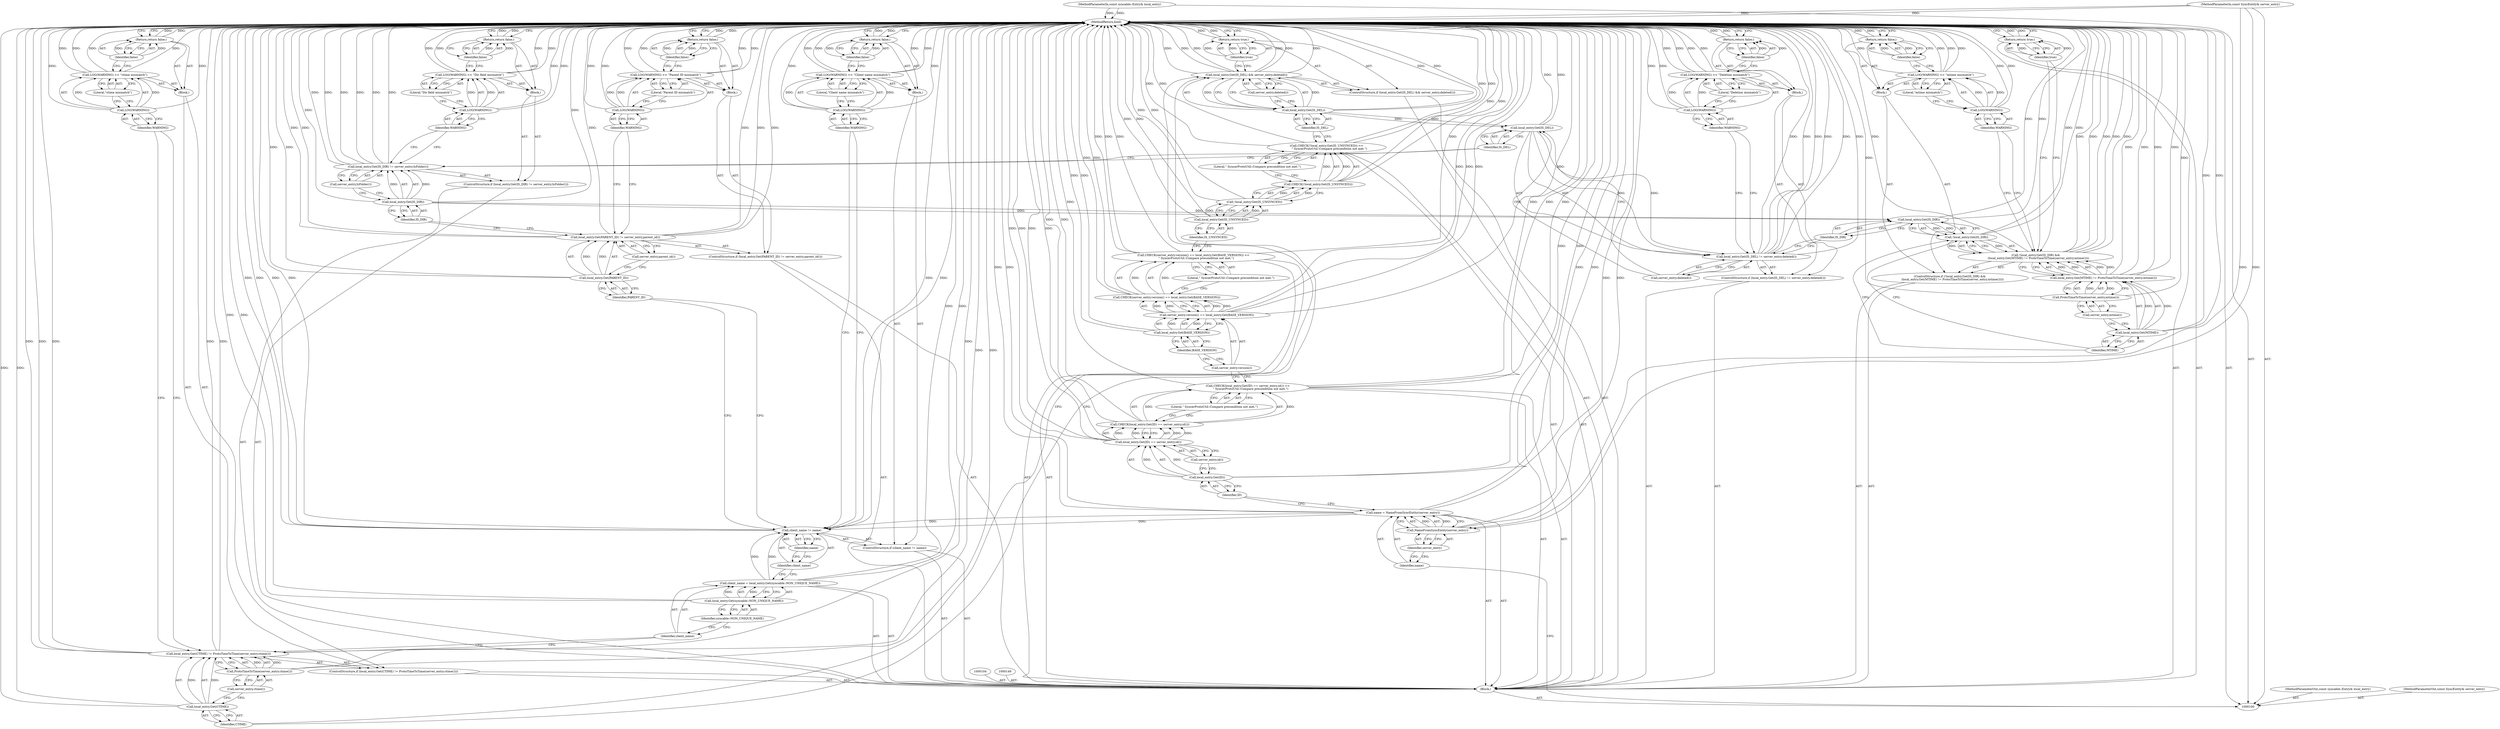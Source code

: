 digraph "1_Chrome_19190765882e272a6a2162c89acdb29110f7e3cf_2" {
"1000220" [label="(MethodReturn,bool)"];
"1000101" [label="(MethodParameterIn,const syncable::Entry& local_entry)"];
"1000300" [label="(MethodParameterOut,const syncable::Entry& local_entry)"];
"1000128" [label="(Literal,\" SyncerProtoUtil::Compare precondition not met.\")"];
"1000132" [label="(Identifier,IS_DEL)"];
"1000129" [label="(ControlStructure,if (local_entry.Get(IS_DEL) && server_entry.deleted()))"];
"1000133" [label="(Call,server_entry.deleted())"];
"1000130" [label="(Call,local_entry.Get(IS_DEL) && server_entry.deleted())"];
"1000131" [label="(Call,local_entry.Get(IS_DEL))"];
"1000135" [label="(Identifier,true)"];
"1000134" [label="(Return,return true;)"];
"1000136" [label="(ControlStructure,if (local_entry.Get(CTIME) != ProtoTimeToTime(server_entry.ctime())))"];
"1000139" [label="(Identifier,CTIME)"];
"1000140" [label="(Call,ProtoTimeToTime(server_entry.ctime()))"];
"1000141" [label="(Call,server_entry.ctime())"];
"1000137" [label="(Call,local_entry.Get(CTIME) != ProtoTimeToTime(server_entry.ctime()))"];
"1000138" [label="(Call,local_entry.Get(CTIME))"];
"1000142" [label="(Block,)"];
"1000146" [label="(Literal,\"ctime mismatch\")"];
"1000143" [label="(Call,LOG(WARNING) << \"ctime mismatch\")"];
"1000144" [label="(Call,LOG(WARNING))"];
"1000145" [label="(Identifier,WARNING)"];
"1000148" [label="(Identifier,false)"];
"1000147" [label="(Return,return false;)"];
"1000152" [label="(Call,local_entry.Get(syncable::NON_UNIQUE_NAME))"];
"1000153" [label="(Identifier,syncable::NON_UNIQUE_NAME)"];
"1000150" [label="(Call,client_name = local_entry.Get(syncable::NON_UNIQUE_NAME))"];
"1000151" [label="(Identifier,client_name)"];
"1000102" [label="(MethodParameterIn,const SyncEntity& server_entry)"];
"1000301" [label="(MethodParameterOut,const SyncEntity& server_entry)"];
"1000103" [label="(Block,)"];
"1000154" [label="(ControlStructure,if (client_name != name))"];
"1000157" [label="(Identifier,name)"];
"1000158" [label="(Block,)"];
"1000155" [label="(Call,client_name != name)"];
"1000156" [label="(Identifier,client_name)"];
"1000162" [label="(Literal,\"Client name mismatch\")"];
"1000159" [label="(Call,LOG(WARNING) << \"Client name mismatch\")"];
"1000160" [label="(Call,LOG(WARNING))"];
"1000161" [label="(Identifier,WARNING)"];
"1000164" [label="(Identifier,false)"];
"1000163" [label="(Return,return false;)"];
"1000165" [label="(ControlStructure,if (local_entry.Get(PARENT_ID) != server_entry.parent_id()))"];
"1000168" [label="(Identifier,PARENT_ID)"];
"1000169" [label="(Call,server_entry.parent_id())"];
"1000166" [label="(Call,local_entry.Get(PARENT_ID) != server_entry.parent_id())"];
"1000167" [label="(Call,local_entry.Get(PARENT_ID))"];
"1000170" [label="(Block,)"];
"1000174" [label="(Literal,\"Parent ID mismatch\")"];
"1000171" [label="(Call,LOG(WARNING) << \"Parent ID mismatch\")"];
"1000172" [label="(Call,LOG(WARNING))"];
"1000173" [label="(Identifier,WARNING)"];
"1000176" [label="(Identifier,false)"];
"1000175" [label="(Return,return false;)"];
"1000177" [label="(ControlStructure,if (local_entry.Get(IS_DIR) != server_entry.IsFolder()))"];
"1000180" [label="(Identifier,IS_DIR)"];
"1000181" [label="(Call,server_entry.IsFolder())"];
"1000182" [label="(Block,)"];
"1000178" [label="(Call,local_entry.Get(IS_DIR) != server_entry.IsFolder())"];
"1000179" [label="(Call,local_entry.Get(IS_DIR))"];
"1000186" [label="(Literal,\"Dir field mismatch\")"];
"1000183" [label="(Call,LOG(WARNING) << \"Dir field mismatch\")"];
"1000184" [label="(Call,LOG(WARNING))"];
"1000185" [label="(Identifier,WARNING)"];
"1000105" [label="(Call,name = NameFromSyncEntity(server_entry))"];
"1000106" [label="(Identifier,name)"];
"1000107" [label="(Call,NameFromSyncEntity(server_entry))"];
"1000108" [label="(Identifier,server_entry)"];
"1000188" [label="(Identifier,false)"];
"1000187" [label="(Return,return false;)"];
"1000189" [label="(ControlStructure,if (local_entry.Get(IS_DEL) != server_entry.deleted()))"];
"1000192" [label="(Identifier,IS_DEL)"];
"1000193" [label="(Call,server_entry.deleted())"];
"1000194" [label="(Block,)"];
"1000190" [label="(Call,local_entry.Get(IS_DEL) != server_entry.deleted())"];
"1000191" [label="(Call,local_entry.Get(IS_DEL))"];
"1000198" [label="(Literal,\"Deletion mismatch\")"];
"1000195" [label="(Call,LOG(WARNING) << \"Deletion mismatch\")"];
"1000196" [label="(Call,LOG(WARNING))"];
"1000197" [label="(Identifier,WARNING)"];
"1000200" [label="(Identifier,false)"];
"1000199" [label="(Return,return false;)"];
"1000205" [label="(Identifier,IS_DIR)"];
"1000201" [label="(ControlStructure,if (!local_entry.Get(IS_DIR) &&\n      (local_entry.Get(MTIME) != ProtoTimeToTime(server_entry.mtime()))))"];
"1000202" [label="(Call,!local_entry.Get(IS_DIR) &&\n      (local_entry.Get(MTIME) != ProtoTimeToTime(server_entry.mtime())))"];
"1000203" [label="(Call,!local_entry.Get(IS_DIR))"];
"1000204" [label="(Call,local_entry.Get(IS_DIR))"];
"1000208" [label="(Identifier,MTIME)"];
"1000209" [label="(Call,ProtoTimeToTime(server_entry.mtime()))"];
"1000210" [label="(Call,server_entry.mtime())"];
"1000206" [label="(Call,local_entry.Get(MTIME) != ProtoTimeToTime(server_entry.mtime()))"];
"1000207" [label="(Call,local_entry.Get(MTIME))"];
"1000211" [label="(Block,)"];
"1000215" [label="(Literal,\"mtime mismatch\")"];
"1000212" [label="(Call,LOG(WARNING) << \"mtime mismatch\")"];
"1000213" [label="(Call,LOG(WARNING))"];
"1000214" [label="(Identifier,WARNING)"];
"1000217" [label="(Identifier,false)"];
"1000216" [label="(Return,return false;)"];
"1000218" [label="(Return,return true;)"];
"1000219" [label="(Identifier,true)"];
"1000109" [label="(Call,CHECK(local_entry.Get(ID) == server_entry.id()) <<\n      \" SyncerProtoUtil::Compare precondition not met.\")"];
"1000110" [label="(Call,CHECK(local_entry.Get(ID) == server_entry.id()))"];
"1000113" [label="(Identifier,ID)"];
"1000114" [label="(Call,server_entry.id())"];
"1000111" [label="(Call,local_entry.Get(ID) == server_entry.id())"];
"1000112" [label="(Call,local_entry.Get(ID))"];
"1000115" [label="(Literal,\" SyncerProtoUtil::Compare precondition not met.\")"];
"1000116" [label="(Call,CHECK(server_entry.version() == local_entry.Get(BASE_VERSION)) <<\n      \" SyncerProtoUtil::Compare precondition not met.\")"];
"1000117" [label="(Call,CHECK(server_entry.version() == local_entry.Get(BASE_VERSION)))"];
"1000120" [label="(Call,local_entry.Get(BASE_VERSION))"];
"1000121" [label="(Identifier,BASE_VERSION)"];
"1000118" [label="(Call,server_entry.version() == local_entry.Get(BASE_VERSION))"];
"1000119" [label="(Call,server_entry.version())"];
"1000122" [label="(Literal,\" SyncerProtoUtil::Compare precondition not met.\")"];
"1000123" [label="(Call,CHECK(!local_entry.Get(IS_UNSYNCED)) <<\n      \" SyncerProtoUtil::Compare precondition not met.\")"];
"1000124" [label="(Call,CHECK(!local_entry.Get(IS_UNSYNCED)))"];
"1000127" [label="(Identifier,IS_UNSYNCED)"];
"1000125" [label="(Call,!local_entry.Get(IS_UNSYNCED))"];
"1000126" [label="(Call,local_entry.Get(IS_UNSYNCED))"];
"1000220" -> "1000100"  [label="AST: "];
"1000220" -> "1000134"  [label="CFG: "];
"1000220" -> "1000147"  [label="CFG: "];
"1000220" -> "1000163"  [label="CFG: "];
"1000220" -> "1000175"  [label="CFG: "];
"1000220" -> "1000187"  [label="CFG: "];
"1000220" -> "1000199"  [label="CFG: "];
"1000220" -> "1000216"  [label="CFG: "];
"1000220" -> "1000218"  [label="CFG: "];
"1000187" -> "1000220"  [label="DDG: "];
"1000147" -> "1000220"  [label="DDG: "];
"1000218" -> "1000220"  [label="DDG: "];
"1000216" -> "1000220"  [label="DDG: "];
"1000175" -> "1000220"  [label="DDG: "];
"1000163" -> "1000220"  [label="DDG: "];
"1000171" -> "1000220"  [label="DDG: "];
"1000171" -> "1000220"  [label="DDG: "];
"1000124" -> "1000220"  [label="DDG: "];
"1000184" -> "1000220"  [label="DDG: "];
"1000155" -> "1000220"  [label="DDG: "];
"1000155" -> "1000220"  [label="DDG: "];
"1000155" -> "1000220"  [label="DDG: "];
"1000178" -> "1000220"  [label="DDG: "];
"1000178" -> "1000220"  [label="DDG: "];
"1000178" -> "1000220"  [label="DDG: "];
"1000207" -> "1000220"  [label="DDG: "];
"1000117" -> "1000220"  [label="DDG: "];
"1000212" -> "1000220"  [label="DDG: "];
"1000212" -> "1000220"  [label="DDG: "];
"1000196" -> "1000220"  [label="DDG: "];
"1000195" -> "1000220"  [label="DDG: "];
"1000195" -> "1000220"  [label="DDG: "];
"1000159" -> "1000220"  [label="DDG: "];
"1000159" -> "1000220"  [label="DDG: "];
"1000116" -> "1000220"  [label="DDG: "];
"1000116" -> "1000220"  [label="DDG: "];
"1000167" -> "1000220"  [label="DDG: "];
"1000130" -> "1000220"  [label="DDG: "];
"1000130" -> "1000220"  [label="DDG: "];
"1000130" -> "1000220"  [label="DDG: "];
"1000125" -> "1000220"  [label="DDG: "];
"1000107" -> "1000220"  [label="DDG: "];
"1000206" -> "1000220"  [label="DDG: "];
"1000206" -> "1000220"  [label="DDG: "];
"1000209" -> "1000220"  [label="DDG: "];
"1000105" -> "1000220"  [label="DDG: "];
"1000105" -> "1000220"  [label="DDG: "];
"1000166" -> "1000220"  [label="DDG: "];
"1000166" -> "1000220"  [label="DDG: "];
"1000166" -> "1000220"  [label="DDG: "];
"1000190" -> "1000220"  [label="DDG: "];
"1000190" -> "1000220"  [label="DDG: "];
"1000190" -> "1000220"  [label="DDG: "];
"1000111" -> "1000220"  [label="DDG: "];
"1000111" -> "1000220"  [label="DDG: "];
"1000213" -> "1000220"  [label="DDG: "];
"1000202" -> "1000220"  [label="DDG: "];
"1000202" -> "1000220"  [label="DDG: "];
"1000202" -> "1000220"  [label="DDG: "];
"1000123" -> "1000220"  [label="DDG: "];
"1000123" -> "1000220"  [label="DDG: "];
"1000131" -> "1000220"  [label="DDG: "];
"1000140" -> "1000220"  [label="DDG: "];
"1000138" -> "1000220"  [label="DDG: "];
"1000137" -> "1000220"  [label="DDG: "];
"1000137" -> "1000220"  [label="DDG: "];
"1000137" -> "1000220"  [label="DDG: "];
"1000183" -> "1000220"  [label="DDG: "];
"1000183" -> "1000220"  [label="DDG: "];
"1000150" -> "1000220"  [label="DDG: "];
"1000143" -> "1000220"  [label="DDG: "];
"1000143" -> "1000220"  [label="DDG: "];
"1000120" -> "1000220"  [label="DDG: "];
"1000179" -> "1000220"  [label="DDG: "];
"1000126" -> "1000220"  [label="DDG: "];
"1000152" -> "1000220"  [label="DDG: "];
"1000102" -> "1000220"  [label="DDG: "];
"1000112" -> "1000220"  [label="DDG: "];
"1000101" -> "1000220"  [label="DDG: "];
"1000109" -> "1000220"  [label="DDG: "];
"1000109" -> "1000220"  [label="DDG: "];
"1000118" -> "1000220"  [label="DDG: "];
"1000118" -> "1000220"  [label="DDG: "];
"1000172" -> "1000220"  [label="DDG: "];
"1000144" -> "1000220"  [label="DDG: "];
"1000204" -> "1000220"  [label="DDG: "];
"1000191" -> "1000220"  [label="DDG: "];
"1000110" -> "1000220"  [label="DDG: "];
"1000160" -> "1000220"  [label="DDG: "];
"1000203" -> "1000220"  [label="DDG: "];
"1000199" -> "1000220"  [label="DDG: "];
"1000134" -> "1000220"  [label="DDG: "];
"1000101" -> "1000100"  [label="AST: "];
"1000101" -> "1000220"  [label="DDG: "];
"1000300" -> "1000100"  [label="AST: "];
"1000128" -> "1000123"  [label="AST: "];
"1000128" -> "1000124"  [label="CFG: "];
"1000123" -> "1000128"  [label="CFG: "];
"1000132" -> "1000131"  [label="AST: "];
"1000132" -> "1000123"  [label="CFG: "];
"1000131" -> "1000132"  [label="CFG: "];
"1000129" -> "1000103"  [label="AST: "];
"1000130" -> "1000129"  [label="AST: "];
"1000134" -> "1000129"  [label="AST: "];
"1000133" -> "1000130"  [label="AST: "];
"1000133" -> "1000131"  [label="CFG: "];
"1000130" -> "1000133"  [label="CFG: "];
"1000130" -> "1000129"  [label="AST: "];
"1000130" -> "1000131"  [label="CFG: "];
"1000130" -> "1000133"  [label="CFG: "];
"1000131" -> "1000130"  [label="AST: "];
"1000133" -> "1000130"  [label="AST: "];
"1000135" -> "1000130"  [label="CFG: "];
"1000139" -> "1000130"  [label="CFG: "];
"1000130" -> "1000220"  [label="DDG: "];
"1000130" -> "1000220"  [label="DDG: "];
"1000130" -> "1000220"  [label="DDG: "];
"1000131" -> "1000130"  [label="DDG: "];
"1000131" -> "1000130"  [label="AST: "];
"1000131" -> "1000132"  [label="CFG: "];
"1000132" -> "1000131"  [label="AST: "];
"1000133" -> "1000131"  [label="CFG: "];
"1000130" -> "1000131"  [label="CFG: "];
"1000131" -> "1000220"  [label="DDG: "];
"1000131" -> "1000130"  [label="DDG: "];
"1000131" -> "1000191"  [label="DDG: "];
"1000135" -> "1000134"  [label="AST: "];
"1000135" -> "1000130"  [label="CFG: "];
"1000134" -> "1000135"  [label="CFG: "];
"1000135" -> "1000134"  [label="DDG: "];
"1000134" -> "1000129"  [label="AST: "];
"1000134" -> "1000135"  [label="CFG: "];
"1000135" -> "1000134"  [label="AST: "];
"1000220" -> "1000134"  [label="CFG: "];
"1000134" -> "1000220"  [label="DDG: "];
"1000135" -> "1000134"  [label="DDG: "];
"1000136" -> "1000103"  [label="AST: "];
"1000137" -> "1000136"  [label="AST: "];
"1000142" -> "1000136"  [label="AST: "];
"1000139" -> "1000138"  [label="AST: "];
"1000139" -> "1000130"  [label="CFG: "];
"1000138" -> "1000139"  [label="CFG: "];
"1000140" -> "1000137"  [label="AST: "];
"1000140" -> "1000141"  [label="CFG: "];
"1000141" -> "1000140"  [label="AST: "];
"1000137" -> "1000140"  [label="CFG: "];
"1000140" -> "1000220"  [label="DDG: "];
"1000140" -> "1000137"  [label="DDG: "];
"1000141" -> "1000140"  [label="AST: "];
"1000141" -> "1000138"  [label="CFG: "];
"1000140" -> "1000141"  [label="CFG: "];
"1000137" -> "1000136"  [label="AST: "];
"1000137" -> "1000140"  [label="CFG: "];
"1000138" -> "1000137"  [label="AST: "];
"1000140" -> "1000137"  [label="AST: "];
"1000145" -> "1000137"  [label="CFG: "];
"1000151" -> "1000137"  [label="CFG: "];
"1000137" -> "1000220"  [label="DDG: "];
"1000137" -> "1000220"  [label="DDG: "];
"1000137" -> "1000220"  [label="DDG: "];
"1000138" -> "1000137"  [label="DDG: "];
"1000140" -> "1000137"  [label="DDG: "];
"1000138" -> "1000137"  [label="AST: "];
"1000138" -> "1000139"  [label="CFG: "];
"1000139" -> "1000138"  [label="AST: "];
"1000141" -> "1000138"  [label="CFG: "];
"1000138" -> "1000220"  [label="DDG: "];
"1000138" -> "1000137"  [label="DDG: "];
"1000142" -> "1000136"  [label="AST: "];
"1000143" -> "1000142"  [label="AST: "];
"1000147" -> "1000142"  [label="AST: "];
"1000146" -> "1000143"  [label="AST: "];
"1000146" -> "1000144"  [label="CFG: "];
"1000143" -> "1000146"  [label="CFG: "];
"1000143" -> "1000142"  [label="AST: "];
"1000143" -> "1000146"  [label="CFG: "];
"1000144" -> "1000143"  [label="AST: "];
"1000146" -> "1000143"  [label="AST: "];
"1000148" -> "1000143"  [label="CFG: "];
"1000143" -> "1000220"  [label="DDG: "];
"1000143" -> "1000220"  [label="DDG: "];
"1000144" -> "1000143"  [label="DDG: "];
"1000144" -> "1000143"  [label="AST: "];
"1000144" -> "1000145"  [label="CFG: "];
"1000145" -> "1000144"  [label="AST: "];
"1000146" -> "1000144"  [label="CFG: "];
"1000144" -> "1000220"  [label="DDG: "];
"1000144" -> "1000143"  [label="DDG: "];
"1000145" -> "1000144"  [label="AST: "];
"1000145" -> "1000137"  [label="CFG: "];
"1000144" -> "1000145"  [label="CFG: "];
"1000148" -> "1000147"  [label="AST: "];
"1000148" -> "1000143"  [label="CFG: "];
"1000147" -> "1000148"  [label="CFG: "];
"1000148" -> "1000147"  [label="DDG: "];
"1000147" -> "1000142"  [label="AST: "];
"1000147" -> "1000148"  [label="CFG: "];
"1000148" -> "1000147"  [label="AST: "];
"1000220" -> "1000147"  [label="CFG: "];
"1000147" -> "1000220"  [label="DDG: "];
"1000148" -> "1000147"  [label="DDG: "];
"1000152" -> "1000150"  [label="AST: "];
"1000152" -> "1000153"  [label="CFG: "];
"1000153" -> "1000152"  [label="AST: "];
"1000150" -> "1000152"  [label="CFG: "];
"1000152" -> "1000220"  [label="DDG: "];
"1000152" -> "1000150"  [label="DDG: "];
"1000153" -> "1000152"  [label="AST: "];
"1000153" -> "1000151"  [label="CFG: "];
"1000152" -> "1000153"  [label="CFG: "];
"1000150" -> "1000103"  [label="AST: "];
"1000150" -> "1000152"  [label="CFG: "];
"1000151" -> "1000150"  [label="AST: "];
"1000152" -> "1000150"  [label="AST: "];
"1000156" -> "1000150"  [label="CFG: "];
"1000150" -> "1000220"  [label="DDG: "];
"1000152" -> "1000150"  [label="DDG: "];
"1000150" -> "1000155"  [label="DDG: "];
"1000151" -> "1000150"  [label="AST: "];
"1000151" -> "1000137"  [label="CFG: "];
"1000153" -> "1000151"  [label="CFG: "];
"1000102" -> "1000100"  [label="AST: "];
"1000102" -> "1000220"  [label="DDG: "];
"1000102" -> "1000107"  [label="DDG: "];
"1000301" -> "1000100"  [label="AST: "];
"1000103" -> "1000100"  [label="AST: "];
"1000104" -> "1000103"  [label="AST: "];
"1000105" -> "1000103"  [label="AST: "];
"1000109" -> "1000103"  [label="AST: "];
"1000116" -> "1000103"  [label="AST: "];
"1000123" -> "1000103"  [label="AST: "];
"1000129" -> "1000103"  [label="AST: "];
"1000136" -> "1000103"  [label="AST: "];
"1000149" -> "1000103"  [label="AST: "];
"1000150" -> "1000103"  [label="AST: "];
"1000154" -> "1000103"  [label="AST: "];
"1000165" -> "1000103"  [label="AST: "];
"1000177" -> "1000103"  [label="AST: "];
"1000189" -> "1000103"  [label="AST: "];
"1000201" -> "1000103"  [label="AST: "];
"1000218" -> "1000103"  [label="AST: "];
"1000154" -> "1000103"  [label="AST: "];
"1000155" -> "1000154"  [label="AST: "];
"1000158" -> "1000154"  [label="AST: "];
"1000157" -> "1000155"  [label="AST: "];
"1000157" -> "1000156"  [label="CFG: "];
"1000155" -> "1000157"  [label="CFG: "];
"1000158" -> "1000154"  [label="AST: "];
"1000159" -> "1000158"  [label="AST: "];
"1000163" -> "1000158"  [label="AST: "];
"1000155" -> "1000154"  [label="AST: "];
"1000155" -> "1000157"  [label="CFG: "];
"1000156" -> "1000155"  [label="AST: "];
"1000157" -> "1000155"  [label="AST: "];
"1000161" -> "1000155"  [label="CFG: "];
"1000168" -> "1000155"  [label="CFG: "];
"1000155" -> "1000220"  [label="DDG: "];
"1000155" -> "1000220"  [label="DDG: "];
"1000155" -> "1000220"  [label="DDG: "];
"1000150" -> "1000155"  [label="DDG: "];
"1000105" -> "1000155"  [label="DDG: "];
"1000156" -> "1000155"  [label="AST: "];
"1000156" -> "1000150"  [label="CFG: "];
"1000157" -> "1000156"  [label="CFG: "];
"1000162" -> "1000159"  [label="AST: "];
"1000162" -> "1000160"  [label="CFG: "];
"1000159" -> "1000162"  [label="CFG: "];
"1000159" -> "1000158"  [label="AST: "];
"1000159" -> "1000162"  [label="CFG: "];
"1000160" -> "1000159"  [label="AST: "];
"1000162" -> "1000159"  [label="AST: "];
"1000164" -> "1000159"  [label="CFG: "];
"1000159" -> "1000220"  [label="DDG: "];
"1000159" -> "1000220"  [label="DDG: "];
"1000160" -> "1000159"  [label="DDG: "];
"1000160" -> "1000159"  [label="AST: "];
"1000160" -> "1000161"  [label="CFG: "];
"1000161" -> "1000160"  [label="AST: "];
"1000162" -> "1000160"  [label="CFG: "];
"1000160" -> "1000220"  [label="DDG: "];
"1000160" -> "1000159"  [label="DDG: "];
"1000161" -> "1000160"  [label="AST: "];
"1000161" -> "1000155"  [label="CFG: "];
"1000160" -> "1000161"  [label="CFG: "];
"1000164" -> "1000163"  [label="AST: "];
"1000164" -> "1000159"  [label="CFG: "];
"1000163" -> "1000164"  [label="CFG: "];
"1000164" -> "1000163"  [label="DDG: "];
"1000163" -> "1000158"  [label="AST: "];
"1000163" -> "1000164"  [label="CFG: "];
"1000164" -> "1000163"  [label="AST: "];
"1000220" -> "1000163"  [label="CFG: "];
"1000163" -> "1000220"  [label="DDG: "];
"1000164" -> "1000163"  [label="DDG: "];
"1000165" -> "1000103"  [label="AST: "];
"1000166" -> "1000165"  [label="AST: "];
"1000170" -> "1000165"  [label="AST: "];
"1000168" -> "1000167"  [label="AST: "];
"1000168" -> "1000155"  [label="CFG: "];
"1000167" -> "1000168"  [label="CFG: "];
"1000169" -> "1000166"  [label="AST: "];
"1000169" -> "1000167"  [label="CFG: "];
"1000166" -> "1000169"  [label="CFG: "];
"1000166" -> "1000165"  [label="AST: "];
"1000166" -> "1000169"  [label="CFG: "];
"1000167" -> "1000166"  [label="AST: "];
"1000169" -> "1000166"  [label="AST: "];
"1000173" -> "1000166"  [label="CFG: "];
"1000180" -> "1000166"  [label="CFG: "];
"1000166" -> "1000220"  [label="DDG: "];
"1000166" -> "1000220"  [label="DDG: "];
"1000166" -> "1000220"  [label="DDG: "];
"1000167" -> "1000166"  [label="DDG: "];
"1000167" -> "1000166"  [label="AST: "];
"1000167" -> "1000168"  [label="CFG: "];
"1000168" -> "1000167"  [label="AST: "];
"1000169" -> "1000167"  [label="CFG: "];
"1000167" -> "1000220"  [label="DDG: "];
"1000167" -> "1000166"  [label="DDG: "];
"1000170" -> "1000165"  [label="AST: "];
"1000171" -> "1000170"  [label="AST: "];
"1000175" -> "1000170"  [label="AST: "];
"1000174" -> "1000171"  [label="AST: "];
"1000174" -> "1000172"  [label="CFG: "];
"1000171" -> "1000174"  [label="CFG: "];
"1000171" -> "1000170"  [label="AST: "];
"1000171" -> "1000174"  [label="CFG: "];
"1000172" -> "1000171"  [label="AST: "];
"1000174" -> "1000171"  [label="AST: "];
"1000176" -> "1000171"  [label="CFG: "];
"1000171" -> "1000220"  [label="DDG: "];
"1000171" -> "1000220"  [label="DDG: "];
"1000172" -> "1000171"  [label="DDG: "];
"1000172" -> "1000171"  [label="AST: "];
"1000172" -> "1000173"  [label="CFG: "];
"1000173" -> "1000172"  [label="AST: "];
"1000174" -> "1000172"  [label="CFG: "];
"1000172" -> "1000220"  [label="DDG: "];
"1000172" -> "1000171"  [label="DDG: "];
"1000173" -> "1000172"  [label="AST: "];
"1000173" -> "1000166"  [label="CFG: "];
"1000172" -> "1000173"  [label="CFG: "];
"1000176" -> "1000175"  [label="AST: "];
"1000176" -> "1000171"  [label="CFG: "];
"1000175" -> "1000176"  [label="CFG: "];
"1000176" -> "1000175"  [label="DDG: "];
"1000175" -> "1000170"  [label="AST: "];
"1000175" -> "1000176"  [label="CFG: "];
"1000176" -> "1000175"  [label="AST: "];
"1000220" -> "1000175"  [label="CFG: "];
"1000175" -> "1000220"  [label="DDG: "];
"1000176" -> "1000175"  [label="DDG: "];
"1000177" -> "1000103"  [label="AST: "];
"1000178" -> "1000177"  [label="AST: "];
"1000182" -> "1000177"  [label="AST: "];
"1000180" -> "1000179"  [label="AST: "];
"1000180" -> "1000166"  [label="CFG: "];
"1000179" -> "1000180"  [label="CFG: "];
"1000181" -> "1000178"  [label="AST: "];
"1000181" -> "1000179"  [label="CFG: "];
"1000178" -> "1000181"  [label="CFG: "];
"1000182" -> "1000177"  [label="AST: "];
"1000183" -> "1000182"  [label="AST: "];
"1000187" -> "1000182"  [label="AST: "];
"1000178" -> "1000177"  [label="AST: "];
"1000178" -> "1000181"  [label="CFG: "];
"1000179" -> "1000178"  [label="AST: "];
"1000181" -> "1000178"  [label="AST: "];
"1000185" -> "1000178"  [label="CFG: "];
"1000192" -> "1000178"  [label="CFG: "];
"1000178" -> "1000220"  [label="DDG: "];
"1000178" -> "1000220"  [label="DDG: "];
"1000178" -> "1000220"  [label="DDG: "];
"1000179" -> "1000178"  [label="DDG: "];
"1000179" -> "1000178"  [label="AST: "];
"1000179" -> "1000180"  [label="CFG: "];
"1000180" -> "1000179"  [label="AST: "];
"1000181" -> "1000179"  [label="CFG: "];
"1000179" -> "1000220"  [label="DDG: "];
"1000179" -> "1000178"  [label="DDG: "];
"1000179" -> "1000204"  [label="DDG: "];
"1000186" -> "1000183"  [label="AST: "];
"1000186" -> "1000184"  [label="CFG: "];
"1000183" -> "1000186"  [label="CFG: "];
"1000183" -> "1000182"  [label="AST: "];
"1000183" -> "1000186"  [label="CFG: "];
"1000184" -> "1000183"  [label="AST: "];
"1000186" -> "1000183"  [label="AST: "];
"1000188" -> "1000183"  [label="CFG: "];
"1000183" -> "1000220"  [label="DDG: "];
"1000183" -> "1000220"  [label="DDG: "];
"1000184" -> "1000183"  [label="DDG: "];
"1000184" -> "1000183"  [label="AST: "];
"1000184" -> "1000185"  [label="CFG: "];
"1000185" -> "1000184"  [label="AST: "];
"1000186" -> "1000184"  [label="CFG: "];
"1000184" -> "1000220"  [label="DDG: "];
"1000184" -> "1000183"  [label="DDG: "];
"1000185" -> "1000184"  [label="AST: "];
"1000185" -> "1000178"  [label="CFG: "];
"1000184" -> "1000185"  [label="CFG: "];
"1000105" -> "1000103"  [label="AST: "];
"1000105" -> "1000107"  [label="CFG: "];
"1000106" -> "1000105"  [label="AST: "];
"1000107" -> "1000105"  [label="AST: "];
"1000113" -> "1000105"  [label="CFG: "];
"1000105" -> "1000220"  [label="DDG: "];
"1000105" -> "1000220"  [label="DDG: "];
"1000107" -> "1000105"  [label="DDG: "];
"1000105" -> "1000155"  [label="DDG: "];
"1000106" -> "1000105"  [label="AST: "];
"1000106" -> "1000100"  [label="CFG: "];
"1000108" -> "1000106"  [label="CFG: "];
"1000107" -> "1000105"  [label="AST: "];
"1000107" -> "1000108"  [label="CFG: "];
"1000108" -> "1000107"  [label="AST: "];
"1000105" -> "1000107"  [label="CFG: "];
"1000107" -> "1000220"  [label="DDG: "];
"1000107" -> "1000105"  [label="DDG: "];
"1000102" -> "1000107"  [label="DDG: "];
"1000108" -> "1000107"  [label="AST: "];
"1000108" -> "1000106"  [label="CFG: "];
"1000107" -> "1000108"  [label="CFG: "];
"1000188" -> "1000187"  [label="AST: "];
"1000188" -> "1000183"  [label="CFG: "];
"1000187" -> "1000188"  [label="CFG: "];
"1000188" -> "1000187"  [label="DDG: "];
"1000187" -> "1000182"  [label="AST: "];
"1000187" -> "1000188"  [label="CFG: "];
"1000188" -> "1000187"  [label="AST: "];
"1000220" -> "1000187"  [label="CFG: "];
"1000187" -> "1000220"  [label="DDG: "];
"1000188" -> "1000187"  [label="DDG: "];
"1000189" -> "1000103"  [label="AST: "];
"1000190" -> "1000189"  [label="AST: "];
"1000194" -> "1000189"  [label="AST: "];
"1000192" -> "1000191"  [label="AST: "];
"1000192" -> "1000178"  [label="CFG: "];
"1000191" -> "1000192"  [label="CFG: "];
"1000193" -> "1000190"  [label="AST: "];
"1000193" -> "1000191"  [label="CFG: "];
"1000190" -> "1000193"  [label="CFG: "];
"1000194" -> "1000189"  [label="AST: "];
"1000195" -> "1000194"  [label="AST: "];
"1000199" -> "1000194"  [label="AST: "];
"1000190" -> "1000189"  [label="AST: "];
"1000190" -> "1000193"  [label="CFG: "];
"1000191" -> "1000190"  [label="AST: "];
"1000193" -> "1000190"  [label="AST: "];
"1000197" -> "1000190"  [label="CFG: "];
"1000205" -> "1000190"  [label="CFG: "];
"1000190" -> "1000220"  [label="DDG: "];
"1000190" -> "1000220"  [label="DDG: "];
"1000190" -> "1000220"  [label="DDG: "];
"1000191" -> "1000190"  [label="DDG: "];
"1000191" -> "1000190"  [label="AST: "];
"1000191" -> "1000192"  [label="CFG: "];
"1000192" -> "1000191"  [label="AST: "];
"1000193" -> "1000191"  [label="CFG: "];
"1000191" -> "1000220"  [label="DDG: "];
"1000191" -> "1000190"  [label="DDG: "];
"1000131" -> "1000191"  [label="DDG: "];
"1000198" -> "1000195"  [label="AST: "];
"1000198" -> "1000196"  [label="CFG: "];
"1000195" -> "1000198"  [label="CFG: "];
"1000195" -> "1000194"  [label="AST: "];
"1000195" -> "1000198"  [label="CFG: "];
"1000196" -> "1000195"  [label="AST: "];
"1000198" -> "1000195"  [label="AST: "];
"1000200" -> "1000195"  [label="CFG: "];
"1000195" -> "1000220"  [label="DDG: "];
"1000195" -> "1000220"  [label="DDG: "];
"1000196" -> "1000195"  [label="DDG: "];
"1000196" -> "1000195"  [label="AST: "];
"1000196" -> "1000197"  [label="CFG: "];
"1000197" -> "1000196"  [label="AST: "];
"1000198" -> "1000196"  [label="CFG: "];
"1000196" -> "1000220"  [label="DDG: "];
"1000196" -> "1000195"  [label="DDG: "];
"1000197" -> "1000196"  [label="AST: "];
"1000197" -> "1000190"  [label="CFG: "];
"1000196" -> "1000197"  [label="CFG: "];
"1000200" -> "1000199"  [label="AST: "];
"1000200" -> "1000195"  [label="CFG: "];
"1000199" -> "1000200"  [label="CFG: "];
"1000200" -> "1000199"  [label="DDG: "];
"1000199" -> "1000194"  [label="AST: "];
"1000199" -> "1000200"  [label="CFG: "];
"1000200" -> "1000199"  [label="AST: "];
"1000220" -> "1000199"  [label="CFG: "];
"1000199" -> "1000220"  [label="DDG: "];
"1000200" -> "1000199"  [label="DDG: "];
"1000205" -> "1000204"  [label="AST: "];
"1000205" -> "1000190"  [label="CFG: "];
"1000204" -> "1000205"  [label="CFG: "];
"1000201" -> "1000103"  [label="AST: "];
"1000202" -> "1000201"  [label="AST: "];
"1000211" -> "1000201"  [label="AST: "];
"1000202" -> "1000201"  [label="AST: "];
"1000202" -> "1000203"  [label="CFG: "];
"1000202" -> "1000206"  [label="CFG: "];
"1000203" -> "1000202"  [label="AST: "];
"1000206" -> "1000202"  [label="AST: "];
"1000214" -> "1000202"  [label="CFG: "];
"1000219" -> "1000202"  [label="CFG: "];
"1000202" -> "1000220"  [label="DDG: "];
"1000202" -> "1000220"  [label="DDG: "];
"1000202" -> "1000220"  [label="DDG: "];
"1000203" -> "1000202"  [label="DDG: "];
"1000206" -> "1000202"  [label="DDG: "];
"1000206" -> "1000202"  [label="DDG: "];
"1000203" -> "1000202"  [label="AST: "];
"1000203" -> "1000204"  [label="CFG: "];
"1000204" -> "1000203"  [label="AST: "];
"1000208" -> "1000203"  [label="CFG: "];
"1000202" -> "1000203"  [label="CFG: "];
"1000203" -> "1000220"  [label="DDG: "];
"1000203" -> "1000202"  [label="DDG: "];
"1000204" -> "1000203"  [label="DDG: "];
"1000204" -> "1000203"  [label="AST: "];
"1000204" -> "1000205"  [label="CFG: "];
"1000205" -> "1000204"  [label="AST: "];
"1000203" -> "1000204"  [label="CFG: "];
"1000204" -> "1000220"  [label="DDG: "];
"1000204" -> "1000203"  [label="DDG: "];
"1000179" -> "1000204"  [label="DDG: "];
"1000208" -> "1000207"  [label="AST: "];
"1000208" -> "1000203"  [label="CFG: "];
"1000207" -> "1000208"  [label="CFG: "];
"1000209" -> "1000206"  [label="AST: "];
"1000209" -> "1000210"  [label="CFG: "];
"1000210" -> "1000209"  [label="AST: "];
"1000206" -> "1000209"  [label="CFG: "];
"1000209" -> "1000220"  [label="DDG: "];
"1000209" -> "1000206"  [label="DDG: "];
"1000210" -> "1000209"  [label="AST: "];
"1000210" -> "1000207"  [label="CFG: "];
"1000209" -> "1000210"  [label="CFG: "];
"1000206" -> "1000202"  [label="AST: "];
"1000206" -> "1000209"  [label="CFG: "];
"1000207" -> "1000206"  [label="AST: "];
"1000209" -> "1000206"  [label="AST: "];
"1000202" -> "1000206"  [label="CFG: "];
"1000206" -> "1000220"  [label="DDG: "];
"1000206" -> "1000220"  [label="DDG: "];
"1000206" -> "1000202"  [label="DDG: "];
"1000206" -> "1000202"  [label="DDG: "];
"1000207" -> "1000206"  [label="DDG: "];
"1000209" -> "1000206"  [label="DDG: "];
"1000207" -> "1000206"  [label="AST: "];
"1000207" -> "1000208"  [label="CFG: "];
"1000208" -> "1000207"  [label="AST: "];
"1000210" -> "1000207"  [label="CFG: "];
"1000207" -> "1000220"  [label="DDG: "];
"1000207" -> "1000206"  [label="DDG: "];
"1000211" -> "1000201"  [label="AST: "];
"1000212" -> "1000211"  [label="AST: "];
"1000216" -> "1000211"  [label="AST: "];
"1000215" -> "1000212"  [label="AST: "];
"1000215" -> "1000213"  [label="CFG: "];
"1000212" -> "1000215"  [label="CFG: "];
"1000212" -> "1000211"  [label="AST: "];
"1000212" -> "1000215"  [label="CFG: "];
"1000213" -> "1000212"  [label="AST: "];
"1000215" -> "1000212"  [label="AST: "];
"1000217" -> "1000212"  [label="CFG: "];
"1000212" -> "1000220"  [label="DDG: "];
"1000212" -> "1000220"  [label="DDG: "];
"1000213" -> "1000212"  [label="DDG: "];
"1000213" -> "1000212"  [label="AST: "];
"1000213" -> "1000214"  [label="CFG: "];
"1000214" -> "1000213"  [label="AST: "];
"1000215" -> "1000213"  [label="CFG: "];
"1000213" -> "1000220"  [label="DDG: "];
"1000213" -> "1000212"  [label="DDG: "];
"1000214" -> "1000213"  [label="AST: "];
"1000214" -> "1000202"  [label="CFG: "];
"1000213" -> "1000214"  [label="CFG: "];
"1000217" -> "1000216"  [label="AST: "];
"1000217" -> "1000212"  [label="CFG: "];
"1000216" -> "1000217"  [label="CFG: "];
"1000217" -> "1000216"  [label="DDG: "];
"1000216" -> "1000211"  [label="AST: "];
"1000216" -> "1000217"  [label="CFG: "];
"1000217" -> "1000216"  [label="AST: "];
"1000220" -> "1000216"  [label="CFG: "];
"1000216" -> "1000220"  [label="DDG: "];
"1000217" -> "1000216"  [label="DDG: "];
"1000218" -> "1000103"  [label="AST: "];
"1000218" -> "1000219"  [label="CFG: "];
"1000219" -> "1000218"  [label="AST: "];
"1000220" -> "1000218"  [label="CFG: "];
"1000218" -> "1000220"  [label="DDG: "];
"1000219" -> "1000218"  [label="DDG: "];
"1000219" -> "1000218"  [label="AST: "];
"1000219" -> "1000202"  [label="CFG: "];
"1000218" -> "1000219"  [label="CFG: "];
"1000219" -> "1000218"  [label="DDG: "];
"1000109" -> "1000103"  [label="AST: "];
"1000109" -> "1000115"  [label="CFG: "];
"1000110" -> "1000109"  [label="AST: "];
"1000115" -> "1000109"  [label="AST: "];
"1000119" -> "1000109"  [label="CFG: "];
"1000109" -> "1000220"  [label="DDG: "];
"1000109" -> "1000220"  [label="DDG: "];
"1000110" -> "1000109"  [label="DDG: "];
"1000110" -> "1000109"  [label="AST: "];
"1000110" -> "1000111"  [label="CFG: "];
"1000111" -> "1000110"  [label="AST: "];
"1000115" -> "1000110"  [label="CFG: "];
"1000110" -> "1000220"  [label="DDG: "];
"1000110" -> "1000109"  [label="DDG: "];
"1000111" -> "1000110"  [label="DDG: "];
"1000111" -> "1000110"  [label="DDG: "];
"1000113" -> "1000112"  [label="AST: "];
"1000113" -> "1000105"  [label="CFG: "];
"1000112" -> "1000113"  [label="CFG: "];
"1000114" -> "1000111"  [label="AST: "];
"1000114" -> "1000112"  [label="CFG: "];
"1000111" -> "1000114"  [label="CFG: "];
"1000111" -> "1000110"  [label="AST: "];
"1000111" -> "1000114"  [label="CFG: "];
"1000112" -> "1000111"  [label="AST: "];
"1000114" -> "1000111"  [label="AST: "];
"1000110" -> "1000111"  [label="CFG: "];
"1000111" -> "1000220"  [label="DDG: "];
"1000111" -> "1000220"  [label="DDG: "];
"1000111" -> "1000110"  [label="DDG: "];
"1000111" -> "1000110"  [label="DDG: "];
"1000112" -> "1000111"  [label="DDG: "];
"1000112" -> "1000111"  [label="AST: "];
"1000112" -> "1000113"  [label="CFG: "];
"1000113" -> "1000112"  [label="AST: "];
"1000114" -> "1000112"  [label="CFG: "];
"1000112" -> "1000220"  [label="DDG: "];
"1000112" -> "1000111"  [label="DDG: "];
"1000115" -> "1000109"  [label="AST: "];
"1000115" -> "1000110"  [label="CFG: "];
"1000109" -> "1000115"  [label="CFG: "];
"1000116" -> "1000103"  [label="AST: "];
"1000116" -> "1000122"  [label="CFG: "];
"1000117" -> "1000116"  [label="AST: "];
"1000122" -> "1000116"  [label="AST: "];
"1000127" -> "1000116"  [label="CFG: "];
"1000116" -> "1000220"  [label="DDG: "];
"1000116" -> "1000220"  [label="DDG: "];
"1000117" -> "1000116"  [label="DDG: "];
"1000117" -> "1000116"  [label="AST: "];
"1000117" -> "1000118"  [label="CFG: "];
"1000118" -> "1000117"  [label="AST: "];
"1000122" -> "1000117"  [label="CFG: "];
"1000117" -> "1000220"  [label="DDG: "];
"1000117" -> "1000116"  [label="DDG: "];
"1000118" -> "1000117"  [label="DDG: "];
"1000118" -> "1000117"  [label="DDG: "];
"1000120" -> "1000118"  [label="AST: "];
"1000120" -> "1000121"  [label="CFG: "];
"1000121" -> "1000120"  [label="AST: "];
"1000118" -> "1000120"  [label="CFG: "];
"1000120" -> "1000220"  [label="DDG: "];
"1000120" -> "1000118"  [label="DDG: "];
"1000121" -> "1000120"  [label="AST: "];
"1000121" -> "1000119"  [label="CFG: "];
"1000120" -> "1000121"  [label="CFG: "];
"1000118" -> "1000117"  [label="AST: "];
"1000118" -> "1000120"  [label="CFG: "];
"1000119" -> "1000118"  [label="AST: "];
"1000120" -> "1000118"  [label="AST: "];
"1000117" -> "1000118"  [label="CFG: "];
"1000118" -> "1000220"  [label="DDG: "];
"1000118" -> "1000220"  [label="DDG: "];
"1000118" -> "1000117"  [label="DDG: "];
"1000118" -> "1000117"  [label="DDG: "];
"1000120" -> "1000118"  [label="DDG: "];
"1000119" -> "1000118"  [label="AST: "];
"1000119" -> "1000109"  [label="CFG: "];
"1000121" -> "1000119"  [label="CFG: "];
"1000122" -> "1000116"  [label="AST: "];
"1000122" -> "1000117"  [label="CFG: "];
"1000116" -> "1000122"  [label="CFG: "];
"1000123" -> "1000103"  [label="AST: "];
"1000123" -> "1000128"  [label="CFG: "];
"1000124" -> "1000123"  [label="AST: "];
"1000128" -> "1000123"  [label="AST: "];
"1000132" -> "1000123"  [label="CFG: "];
"1000123" -> "1000220"  [label="DDG: "];
"1000123" -> "1000220"  [label="DDG: "];
"1000124" -> "1000123"  [label="DDG: "];
"1000124" -> "1000123"  [label="AST: "];
"1000124" -> "1000125"  [label="CFG: "];
"1000125" -> "1000124"  [label="AST: "];
"1000128" -> "1000124"  [label="CFG: "];
"1000124" -> "1000220"  [label="DDG: "];
"1000124" -> "1000123"  [label="DDG: "];
"1000125" -> "1000124"  [label="DDG: "];
"1000127" -> "1000126"  [label="AST: "];
"1000127" -> "1000116"  [label="CFG: "];
"1000126" -> "1000127"  [label="CFG: "];
"1000125" -> "1000124"  [label="AST: "];
"1000125" -> "1000126"  [label="CFG: "];
"1000126" -> "1000125"  [label="AST: "];
"1000124" -> "1000125"  [label="CFG: "];
"1000125" -> "1000220"  [label="DDG: "];
"1000125" -> "1000124"  [label="DDG: "];
"1000126" -> "1000125"  [label="DDG: "];
"1000126" -> "1000125"  [label="AST: "];
"1000126" -> "1000127"  [label="CFG: "];
"1000127" -> "1000126"  [label="AST: "];
"1000125" -> "1000126"  [label="CFG: "];
"1000126" -> "1000220"  [label="DDG: "];
"1000126" -> "1000125"  [label="DDG: "];
}
